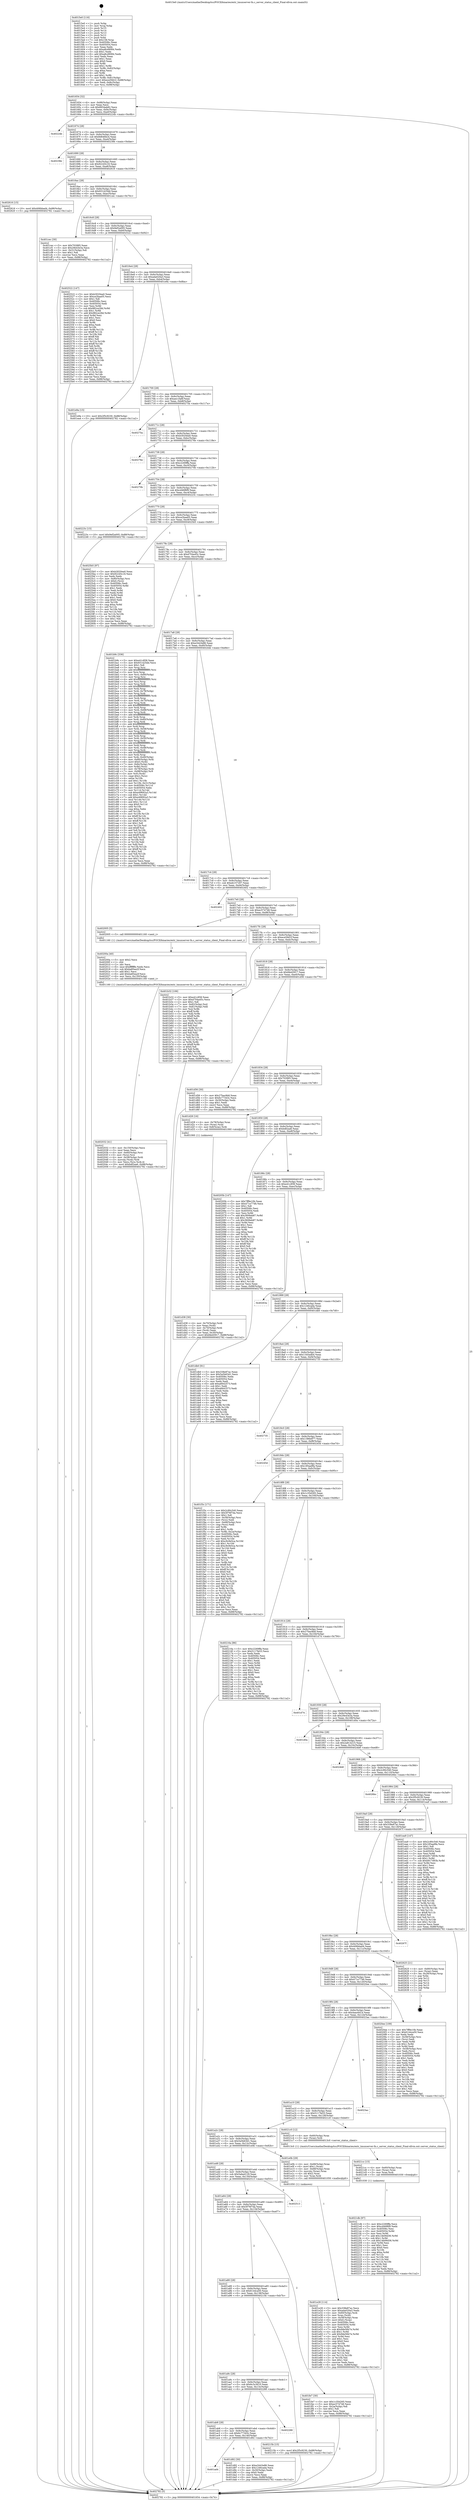 digraph "0x4015e0" {
  label = "0x4015e0 (/mnt/c/Users/mathe/Desktop/tcc/POCII/binaries/extr_tmuxserver-fn.c_server_status_client_Final-ollvm.out::main(0))"
  labelloc = "t"
  node[shape=record]

  Entry [label="",width=0.3,height=0.3,shape=circle,fillcolor=black,style=filled]
  "0x401654" [label="{
     0x401654 [32]\l
     | [instrs]\l
     &nbsp;&nbsp;0x401654 \<+6\>: mov -0x88(%rbp),%eax\l
     &nbsp;&nbsp;0x40165a \<+2\>: mov %eax,%ecx\l
     &nbsp;&nbsp;0x40165c \<+6\>: sub $0x8934ab82,%ecx\l
     &nbsp;&nbsp;0x401662 \<+6\>: mov %eax,-0x9c(%rbp)\l
     &nbsp;&nbsp;0x401668 \<+6\>: mov %ecx,-0xa0(%rbp)\l
     &nbsp;&nbsp;0x40166e \<+6\>: je 000000000040224b \<main+0xc6b\>\l
  }"]
  "0x40224b" [label="{
     0x40224b\l
  }", style=dashed]
  "0x401674" [label="{
     0x401674 [28]\l
     | [instrs]\l
     &nbsp;&nbsp;0x401674 \<+5\>: jmp 0000000000401679 \<main+0x99\>\l
     &nbsp;&nbsp;0x401679 \<+6\>: mov -0x9c(%rbp),%eax\l
     &nbsp;&nbsp;0x40167f \<+5\>: sub $0x8d646bc4,%eax\l
     &nbsp;&nbsp;0x401684 \<+6\>: mov %eax,-0xa4(%rbp)\l
     &nbsp;&nbsp;0x40168a \<+6\>: je 000000000040238e \<main+0xdae\>\l
  }"]
  Exit [label="",width=0.3,height=0.3,shape=circle,fillcolor=black,style=filled,peripheries=2]
  "0x40238e" [label="{
     0x40238e\l
  }", style=dashed]
  "0x401690" [label="{
     0x401690 [28]\l
     | [instrs]\l
     &nbsp;&nbsp;0x401690 \<+5\>: jmp 0000000000401695 \<main+0xb5\>\l
     &nbsp;&nbsp;0x401695 \<+6\>: mov -0x9c(%rbp),%eax\l
     &nbsp;&nbsp;0x40169b \<+5\>: sub $0x92245c16,%eax\l
     &nbsp;&nbsp;0x4016a0 \<+6\>: mov %eax,-0xa8(%rbp)\l
     &nbsp;&nbsp;0x4016a6 \<+6\>: je 0000000000402616 \<main+0x1036\>\l
  }"]
  "0x4021db" [label="{
     0x4021db [97]\l
     | [instrs]\l
     &nbsp;&nbsp;0x4021db \<+5\>: mov $0xc2269ffa,%ecx\l
     &nbsp;&nbsp;0x4021e0 \<+5\>: mov $0xcd46f6f9,%edx\l
     &nbsp;&nbsp;0x4021e5 \<+7\>: mov 0x40506c,%esi\l
     &nbsp;&nbsp;0x4021ec \<+8\>: mov 0x405054,%r8d\l
     &nbsp;&nbsp;0x4021f4 \<+3\>: mov %esi,%r9d\l
     &nbsp;&nbsp;0x4021f7 \<+7\>: add $0x14b06d36,%r9d\l
     &nbsp;&nbsp;0x4021fe \<+4\>: sub $0x1,%r9d\l
     &nbsp;&nbsp;0x402202 \<+7\>: sub $0x14b06d36,%r9d\l
     &nbsp;&nbsp;0x402209 \<+4\>: imul %r9d,%esi\l
     &nbsp;&nbsp;0x40220d \<+3\>: and $0x1,%esi\l
     &nbsp;&nbsp;0x402210 \<+3\>: cmp $0x0,%esi\l
     &nbsp;&nbsp;0x402213 \<+4\>: sete %r10b\l
     &nbsp;&nbsp;0x402217 \<+4\>: cmp $0xa,%r8d\l
     &nbsp;&nbsp;0x40221b \<+4\>: setl %r11b\l
     &nbsp;&nbsp;0x40221f \<+3\>: mov %r10b,%bl\l
     &nbsp;&nbsp;0x402222 \<+3\>: and %r11b,%bl\l
     &nbsp;&nbsp;0x402225 \<+3\>: xor %r11b,%r10b\l
     &nbsp;&nbsp;0x402228 \<+3\>: or %r10b,%bl\l
     &nbsp;&nbsp;0x40222b \<+3\>: test $0x1,%bl\l
     &nbsp;&nbsp;0x40222e \<+3\>: cmovne %edx,%ecx\l
     &nbsp;&nbsp;0x402231 \<+6\>: mov %ecx,-0x88(%rbp)\l
     &nbsp;&nbsp;0x402237 \<+5\>: jmp 0000000000402782 \<main+0x11a2\>\l
  }"]
  "0x402616" [label="{
     0x402616 [15]\l
     | [instrs]\l
     &nbsp;&nbsp;0x402616 \<+10\>: movl $0x406bbad4,-0x88(%rbp)\l
     &nbsp;&nbsp;0x402620 \<+5\>: jmp 0000000000402782 \<main+0x11a2\>\l
  }"]
  "0x4016ac" [label="{
     0x4016ac [28]\l
     | [instrs]\l
     &nbsp;&nbsp;0x4016ac \<+5\>: jmp 00000000004016b1 \<main+0xd1\>\l
     &nbsp;&nbsp;0x4016b1 \<+6\>: mov -0x9c(%rbp),%eax\l
     &nbsp;&nbsp;0x4016b7 \<+5\>: sub $0x931425dd,%eax\l
     &nbsp;&nbsp;0x4016bc \<+6\>: mov %eax,-0xac(%rbp)\l
     &nbsp;&nbsp;0x4016c2 \<+6\>: je 0000000000401cec \<main+0x70c\>\l
  }"]
  "0x4021cc" [label="{
     0x4021cc [15]\l
     | [instrs]\l
     &nbsp;&nbsp;0x4021cc \<+4\>: mov -0x60(%rbp),%rax\l
     &nbsp;&nbsp;0x4021d0 \<+3\>: mov (%rax),%rax\l
     &nbsp;&nbsp;0x4021d3 \<+3\>: mov %rax,%rdi\l
     &nbsp;&nbsp;0x4021d6 \<+5\>: call 0000000000401030 \<free@plt\>\l
     | [calls]\l
     &nbsp;&nbsp;0x401030 \{1\} (unknown)\l
  }"]
  "0x401cec" [label="{
     0x401cec [30]\l
     | [instrs]\l
     &nbsp;&nbsp;0x401cec \<+5\>: mov $0x702885,%eax\l
     &nbsp;&nbsp;0x401cf1 \<+5\>: mov $0x29e43e3a,%ecx\l
     &nbsp;&nbsp;0x401cf6 \<+3\>: mov -0x31(%rbp),%dl\l
     &nbsp;&nbsp;0x401cf9 \<+3\>: test $0x1,%dl\l
     &nbsp;&nbsp;0x401cfc \<+3\>: cmovne %ecx,%eax\l
     &nbsp;&nbsp;0x401cff \<+6\>: mov %eax,-0x88(%rbp)\l
     &nbsp;&nbsp;0x401d05 \<+5\>: jmp 0000000000402782 \<main+0x11a2\>\l
  }"]
  "0x4016c8" [label="{
     0x4016c8 [28]\l
     | [instrs]\l
     &nbsp;&nbsp;0x4016c8 \<+5\>: jmp 00000000004016cd \<main+0xed\>\l
     &nbsp;&nbsp;0x4016cd \<+6\>: mov -0x9c(%rbp),%eax\l
     &nbsp;&nbsp;0x4016d3 \<+5\>: sub $0x9ef2a005,%eax\l
     &nbsp;&nbsp;0x4016d8 \<+6\>: mov %eax,-0xb0(%rbp)\l
     &nbsp;&nbsp;0x4016de \<+6\>: je 0000000000402522 \<main+0xf42\>\l
  }"]
  "0x402032" [label="{
     0x402032 [41]\l
     | [instrs]\l
     &nbsp;&nbsp;0x402032 \<+6\>: mov -0x150(%rbp),%ecx\l
     &nbsp;&nbsp;0x402038 \<+3\>: imul %eax,%ecx\l
     &nbsp;&nbsp;0x40203b \<+4\>: mov -0x60(%rbp),%rsi\l
     &nbsp;&nbsp;0x40203f \<+3\>: mov (%rsi),%rsi\l
     &nbsp;&nbsp;0x402042 \<+4\>: mov -0x58(%rbp),%rdi\l
     &nbsp;&nbsp;0x402046 \<+3\>: movslq (%rdi),%rdi\l
     &nbsp;&nbsp;0x402049 \<+3\>: mov %ecx,(%rsi,%rdi,4)\l
     &nbsp;&nbsp;0x40204c \<+10\>: movl $0xbdf2aa6,-0x88(%rbp)\l
     &nbsp;&nbsp;0x402056 \<+5\>: jmp 0000000000402782 \<main+0x11a2\>\l
  }"]
  "0x402522" [label="{
     0x402522 [147]\l
     | [instrs]\l
     &nbsp;&nbsp;0x402522 \<+5\>: mov $0xb3020ea0,%eax\l
     &nbsp;&nbsp;0x402527 \<+5\>: mov $0xce2baa05,%ecx\l
     &nbsp;&nbsp;0x40252c \<+2\>: mov $0x1,%dl\l
     &nbsp;&nbsp;0x40252e \<+7\>: mov 0x40506c,%esi\l
     &nbsp;&nbsp;0x402535 \<+7\>: mov 0x405054,%edi\l
     &nbsp;&nbsp;0x40253c \<+3\>: mov %esi,%r8d\l
     &nbsp;&nbsp;0x40253f \<+7\>: sub $0x982ce28d,%r8d\l
     &nbsp;&nbsp;0x402546 \<+4\>: sub $0x1,%r8d\l
     &nbsp;&nbsp;0x40254a \<+7\>: add $0x982ce28d,%r8d\l
     &nbsp;&nbsp;0x402551 \<+4\>: imul %r8d,%esi\l
     &nbsp;&nbsp;0x402555 \<+3\>: and $0x1,%esi\l
     &nbsp;&nbsp;0x402558 \<+3\>: cmp $0x0,%esi\l
     &nbsp;&nbsp;0x40255b \<+4\>: sete %r9b\l
     &nbsp;&nbsp;0x40255f \<+3\>: cmp $0xa,%edi\l
     &nbsp;&nbsp;0x402562 \<+4\>: setl %r10b\l
     &nbsp;&nbsp;0x402566 \<+3\>: mov %r9b,%r11b\l
     &nbsp;&nbsp;0x402569 \<+4\>: xor $0xff,%r11b\l
     &nbsp;&nbsp;0x40256d \<+3\>: mov %r10b,%bl\l
     &nbsp;&nbsp;0x402570 \<+3\>: xor $0xff,%bl\l
     &nbsp;&nbsp;0x402573 \<+3\>: xor $0x1,%dl\l
     &nbsp;&nbsp;0x402576 \<+3\>: mov %r11b,%r14b\l
     &nbsp;&nbsp;0x402579 \<+4\>: and $0xff,%r14b\l
     &nbsp;&nbsp;0x40257d \<+3\>: and %dl,%r9b\l
     &nbsp;&nbsp;0x402580 \<+3\>: mov %bl,%r15b\l
     &nbsp;&nbsp;0x402583 \<+4\>: and $0xff,%r15b\l
     &nbsp;&nbsp;0x402587 \<+3\>: and %dl,%r10b\l
     &nbsp;&nbsp;0x40258a \<+3\>: or %r9b,%r14b\l
     &nbsp;&nbsp;0x40258d \<+3\>: or %r10b,%r15b\l
     &nbsp;&nbsp;0x402590 \<+3\>: xor %r15b,%r14b\l
     &nbsp;&nbsp;0x402593 \<+3\>: or %bl,%r11b\l
     &nbsp;&nbsp;0x402596 \<+4\>: xor $0xff,%r11b\l
     &nbsp;&nbsp;0x40259a \<+3\>: or $0x1,%dl\l
     &nbsp;&nbsp;0x40259d \<+3\>: and %dl,%r11b\l
     &nbsp;&nbsp;0x4025a0 \<+3\>: or %r11b,%r14b\l
     &nbsp;&nbsp;0x4025a3 \<+4\>: test $0x1,%r14b\l
     &nbsp;&nbsp;0x4025a7 \<+3\>: cmovne %ecx,%eax\l
     &nbsp;&nbsp;0x4025aa \<+6\>: mov %eax,-0x88(%rbp)\l
     &nbsp;&nbsp;0x4025b0 \<+5\>: jmp 0000000000402782 \<main+0x11a2\>\l
  }"]
  "0x4016e4" [label="{
     0x4016e4 [28]\l
     | [instrs]\l
     &nbsp;&nbsp;0x4016e4 \<+5\>: jmp 00000000004016e9 \<main+0x109\>\l
     &nbsp;&nbsp;0x4016e9 \<+6\>: mov -0x9c(%rbp),%eax\l
     &nbsp;&nbsp;0x4016ef \<+5\>: sub $0xada020a3,%eax\l
     &nbsp;&nbsp;0x4016f4 \<+6\>: mov %eax,-0xb4(%rbp)\l
     &nbsp;&nbsp;0x4016fa \<+6\>: je 0000000000401e9a \<main+0x8ba\>\l
  }"]
  "0x40200a" [label="{
     0x40200a [40]\l
     | [instrs]\l
     &nbsp;&nbsp;0x40200a \<+5\>: mov $0x2,%ecx\l
     &nbsp;&nbsp;0x40200f \<+1\>: cltd\l
     &nbsp;&nbsp;0x402010 \<+2\>: idiv %ecx\l
     &nbsp;&nbsp;0x402012 \<+6\>: imul $0xfffffffe,%edx,%ecx\l
     &nbsp;&nbsp;0x402018 \<+6\>: sub $0xba85ea2f,%ecx\l
     &nbsp;&nbsp;0x40201e \<+3\>: add $0x1,%ecx\l
     &nbsp;&nbsp;0x402021 \<+6\>: add $0xba85ea2f,%ecx\l
     &nbsp;&nbsp;0x402027 \<+6\>: mov %ecx,-0x150(%rbp)\l
     &nbsp;&nbsp;0x40202d \<+5\>: call 0000000000401160 \<next_i\>\l
     | [calls]\l
     &nbsp;&nbsp;0x401160 \{1\} (/mnt/c/Users/mathe/Desktop/tcc/POCII/binaries/extr_tmuxserver-fn.c_server_status_client_Final-ollvm.out::next_i)\l
  }"]
  "0x401e9a" [label="{
     0x401e9a [15]\l
     | [instrs]\l
     &nbsp;&nbsp;0x401e9a \<+10\>: movl $0x2f5c9230,-0x88(%rbp)\l
     &nbsp;&nbsp;0x401ea4 \<+5\>: jmp 0000000000402782 \<main+0x11a2\>\l
  }"]
  "0x401700" [label="{
     0x401700 [28]\l
     | [instrs]\l
     &nbsp;&nbsp;0x401700 \<+5\>: jmp 0000000000401705 \<main+0x125\>\l
     &nbsp;&nbsp;0x401705 \<+6\>: mov -0x9c(%rbp),%eax\l
     &nbsp;&nbsp;0x40170b \<+5\>: sub $0xaec1fa6f,%eax\l
     &nbsp;&nbsp;0x401710 \<+6\>: mov %eax,-0xb8(%rbp)\l
     &nbsp;&nbsp;0x401716 \<+6\>: je 000000000040275a \<main+0x117a\>\l
  }"]
  "0x401e28" [label="{
     0x401e28 [114]\l
     | [instrs]\l
     &nbsp;&nbsp;0x401e28 \<+5\>: mov $0x338e87ac,%ecx\l
     &nbsp;&nbsp;0x401e2d \<+5\>: mov $0xada020a3,%edx\l
     &nbsp;&nbsp;0x401e32 \<+4\>: mov -0x60(%rbp),%rdi\l
     &nbsp;&nbsp;0x401e36 \<+3\>: mov %rax,(%rdi)\l
     &nbsp;&nbsp;0x401e39 \<+4\>: mov -0x58(%rbp),%rax\l
     &nbsp;&nbsp;0x401e3d \<+6\>: movl $0x0,(%rax)\l
     &nbsp;&nbsp;0x401e43 \<+7\>: mov 0x40506c,%esi\l
     &nbsp;&nbsp;0x401e4a \<+8\>: mov 0x405054,%r8d\l
     &nbsp;&nbsp;0x401e52 \<+3\>: mov %esi,%r9d\l
     &nbsp;&nbsp;0x401e55 \<+7\>: sub $0x9de56b7e,%r9d\l
     &nbsp;&nbsp;0x401e5c \<+4\>: sub $0x1,%r9d\l
     &nbsp;&nbsp;0x401e60 \<+7\>: add $0x9de56b7e,%r9d\l
     &nbsp;&nbsp;0x401e67 \<+4\>: imul %r9d,%esi\l
     &nbsp;&nbsp;0x401e6b \<+3\>: and $0x1,%esi\l
     &nbsp;&nbsp;0x401e6e \<+3\>: cmp $0x0,%esi\l
     &nbsp;&nbsp;0x401e71 \<+4\>: sete %r10b\l
     &nbsp;&nbsp;0x401e75 \<+4\>: cmp $0xa,%r8d\l
     &nbsp;&nbsp;0x401e79 \<+4\>: setl %r11b\l
     &nbsp;&nbsp;0x401e7d \<+3\>: mov %r10b,%bl\l
     &nbsp;&nbsp;0x401e80 \<+3\>: and %r11b,%bl\l
     &nbsp;&nbsp;0x401e83 \<+3\>: xor %r11b,%r10b\l
     &nbsp;&nbsp;0x401e86 \<+3\>: or %r10b,%bl\l
     &nbsp;&nbsp;0x401e89 \<+3\>: test $0x1,%bl\l
     &nbsp;&nbsp;0x401e8c \<+3\>: cmovne %edx,%ecx\l
     &nbsp;&nbsp;0x401e8f \<+6\>: mov %ecx,-0x88(%rbp)\l
     &nbsp;&nbsp;0x401e95 \<+5\>: jmp 0000000000402782 \<main+0x11a2\>\l
  }"]
  "0x40275a" [label="{
     0x40275a\l
  }", style=dashed]
  "0x40171c" [label="{
     0x40171c [28]\l
     | [instrs]\l
     &nbsp;&nbsp;0x40171c \<+5\>: jmp 0000000000401721 \<main+0x141\>\l
     &nbsp;&nbsp;0x401721 \<+6\>: mov -0x9c(%rbp),%eax\l
     &nbsp;&nbsp;0x401727 \<+5\>: sub $0xb3020ea0,%eax\l
     &nbsp;&nbsp;0x40172c \<+6\>: mov %eax,-0xbc(%rbp)\l
     &nbsp;&nbsp;0x401732 \<+6\>: je 000000000040276e \<main+0x118e\>\l
  }"]
  "0x401ad4" [label="{
     0x401ad4\l
  }", style=dashed]
  "0x40276e" [label="{
     0x40276e\l
  }", style=dashed]
  "0x401738" [label="{
     0x401738 [28]\l
     | [instrs]\l
     &nbsp;&nbsp;0x401738 \<+5\>: jmp 000000000040173d \<main+0x15d\>\l
     &nbsp;&nbsp;0x40173d \<+6\>: mov -0x9c(%rbp),%eax\l
     &nbsp;&nbsp;0x401743 \<+5\>: sub $0xc2269ffa,%eax\l
     &nbsp;&nbsp;0x401748 \<+6\>: mov %eax,-0xc0(%rbp)\l
     &nbsp;&nbsp;0x40174e \<+6\>: je 000000000040270b \<main+0x112b\>\l
  }"]
  "0x401d92" [label="{
     0x401d92 [30]\l
     | [instrs]\l
     &nbsp;&nbsp;0x401d92 \<+5\>: mov $0xe3443e86,%eax\l
     &nbsp;&nbsp;0x401d97 \<+5\>: mov $0x1246cada,%ecx\l
     &nbsp;&nbsp;0x401d9c \<+3\>: mov -0x30(%rbp),%edx\l
     &nbsp;&nbsp;0x401d9f \<+3\>: cmp $0x0,%edx\l
     &nbsp;&nbsp;0x401da2 \<+3\>: cmove %ecx,%eax\l
     &nbsp;&nbsp;0x401da5 \<+6\>: mov %eax,-0x88(%rbp)\l
     &nbsp;&nbsp;0x401dab \<+5\>: jmp 0000000000402782 \<main+0x11a2\>\l
  }"]
  "0x40270b" [label="{
     0x40270b\l
  }", style=dashed]
  "0x401754" [label="{
     0x401754 [28]\l
     | [instrs]\l
     &nbsp;&nbsp;0x401754 \<+5\>: jmp 0000000000401759 \<main+0x179\>\l
     &nbsp;&nbsp;0x401759 \<+6\>: mov -0x9c(%rbp),%eax\l
     &nbsp;&nbsp;0x40175f \<+5\>: sub $0xcd46f6f9,%eax\l
     &nbsp;&nbsp;0x401764 \<+6\>: mov %eax,-0xc4(%rbp)\l
     &nbsp;&nbsp;0x40176a \<+6\>: je 000000000040223c \<main+0xc5c\>\l
  }"]
  "0x401ab8" [label="{
     0x401ab8 [28]\l
     | [instrs]\l
     &nbsp;&nbsp;0x401ab8 \<+5\>: jmp 0000000000401abd \<main+0x4dd\>\l
     &nbsp;&nbsp;0x401abd \<+6\>: mov -0x9c(%rbp),%eax\l
     &nbsp;&nbsp;0x401ac3 \<+5\>: sub $0x6c77343c,%eax\l
     &nbsp;&nbsp;0x401ac8 \<+6\>: mov %eax,-0x140(%rbp)\l
     &nbsp;&nbsp;0x401ace \<+6\>: je 0000000000401d92 \<main+0x7b2\>\l
  }"]
  "0x40223c" [label="{
     0x40223c [15]\l
     | [instrs]\l
     &nbsp;&nbsp;0x40223c \<+10\>: movl $0x9ef2a005,-0x88(%rbp)\l
     &nbsp;&nbsp;0x402246 \<+5\>: jmp 0000000000402782 \<main+0x11a2\>\l
  }"]
  "0x401770" [label="{
     0x401770 [28]\l
     | [instrs]\l
     &nbsp;&nbsp;0x401770 \<+5\>: jmp 0000000000401775 \<main+0x195\>\l
     &nbsp;&nbsp;0x401775 \<+6\>: mov -0x9c(%rbp),%eax\l
     &nbsp;&nbsp;0x40177b \<+5\>: sub $0xce2baa05,%eax\l
     &nbsp;&nbsp;0x401780 \<+6\>: mov %eax,-0xc8(%rbp)\l
     &nbsp;&nbsp;0x401786 \<+6\>: je 00000000004025b5 \<main+0xfd5\>\l
  }"]
  "0x402288" [label="{
     0x402288\l
  }", style=dashed]
  "0x4025b5" [label="{
     0x4025b5 [97]\l
     | [instrs]\l
     &nbsp;&nbsp;0x4025b5 \<+5\>: mov $0xb3020ea0,%eax\l
     &nbsp;&nbsp;0x4025ba \<+5\>: mov $0x92245c16,%ecx\l
     &nbsp;&nbsp;0x4025bf \<+2\>: xor %edx,%edx\l
     &nbsp;&nbsp;0x4025c1 \<+4\>: mov -0x80(%rbp),%rsi\l
     &nbsp;&nbsp;0x4025c5 \<+6\>: movl $0x0,(%rsi)\l
     &nbsp;&nbsp;0x4025cb \<+7\>: mov 0x40506c,%edi\l
     &nbsp;&nbsp;0x4025d2 \<+8\>: mov 0x405054,%r8d\l
     &nbsp;&nbsp;0x4025da \<+3\>: sub $0x1,%edx\l
     &nbsp;&nbsp;0x4025dd \<+3\>: mov %edi,%r9d\l
     &nbsp;&nbsp;0x4025e0 \<+3\>: add %edx,%r9d\l
     &nbsp;&nbsp;0x4025e3 \<+4\>: imul %r9d,%edi\l
     &nbsp;&nbsp;0x4025e7 \<+3\>: and $0x1,%edi\l
     &nbsp;&nbsp;0x4025ea \<+3\>: cmp $0x0,%edi\l
     &nbsp;&nbsp;0x4025ed \<+4\>: sete %r10b\l
     &nbsp;&nbsp;0x4025f1 \<+4\>: cmp $0xa,%r8d\l
     &nbsp;&nbsp;0x4025f5 \<+4\>: setl %r11b\l
     &nbsp;&nbsp;0x4025f9 \<+3\>: mov %r10b,%bl\l
     &nbsp;&nbsp;0x4025fc \<+3\>: and %r11b,%bl\l
     &nbsp;&nbsp;0x4025ff \<+3\>: xor %r11b,%r10b\l
     &nbsp;&nbsp;0x402602 \<+3\>: or %r10b,%bl\l
     &nbsp;&nbsp;0x402605 \<+3\>: test $0x1,%bl\l
     &nbsp;&nbsp;0x402608 \<+3\>: cmovne %ecx,%eax\l
     &nbsp;&nbsp;0x40260b \<+6\>: mov %eax,-0x88(%rbp)\l
     &nbsp;&nbsp;0x402611 \<+5\>: jmp 0000000000402782 \<main+0x11a2\>\l
  }"]
  "0x40178c" [label="{
     0x40178c [28]\l
     | [instrs]\l
     &nbsp;&nbsp;0x40178c \<+5\>: jmp 0000000000401791 \<main+0x1b1\>\l
     &nbsp;&nbsp;0x401791 \<+6\>: mov -0x9c(%rbp),%eax\l
     &nbsp;&nbsp;0x401797 \<+5\>: sub $0xd704a45c,%eax\l
     &nbsp;&nbsp;0x40179c \<+6\>: mov %eax,-0xcc(%rbp)\l
     &nbsp;&nbsp;0x4017a2 \<+6\>: je 0000000000401b9c \<main+0x5bc\>\l
  }"]
  "0x401a9c" [label="{
     0x401a9c [28]\l
     | [instrs]\l
     &nbsp;&nbsp;0x401a9c \<+5\>: jmp 0000000000401aa1 \<main+0x4c1\>\l
     &nbsp;&nbsp;0x401aa1 \<+6\>: mov -0x9c(%rbp),%eax\l
     &nbsp;&nbsp;0x401aa7 \<+5\>: sub $0x6c3c3610,%eax\l
     &nbsp;&nbsp;0x401aac \<+6\>: mov %eax,-0x13c(%rbp)\l
     &nbsp;&nbsp;0x401ab2 \<+6\>: je 0000000000402288 \<main+0xca8\>\l
  }"]
  "0x401b9c" [label="{
     0x401b9c [336]\l
     | [instrs]\l
     &nbsp;&nbsp;0x401b9c \<+5\>: mov $0xe41c858,%eax\l
     &nbsp;&nbsp;0x401ba1 \<+5\>: mov $0x931425dd,%ecx\l
     &nbsp;&nbsp;0x401ba6 \<+2\>: mov $0x1,%dl\l
     &nbsp;&nbsp;0x401ba8 \<+3\>: mov %rsp,%rsi\l
     &nbsp;&nbsp;0x401bab \<+4\>: add $0xfffffffffffffff0,%rsi\l
     &nbsp;&nbsp;0x401baf \<+3\>: mov %rsi,%rsp\l
     &nbsp;&nbsp;0x401bb2 \<+4\>: mov %rsi,-0x80(%rbp)\l
     &nbsp;&nbsp;0x401bb6 \<+3\>: mov %rsp,%rsi\l
     &nbsp;&nbsp;0x401bb9 \<+4\>: add $0xfffffffffffffff0,%rsi\l
     &nbsp;&nbsp;0x401bbd \<+3\>: mov %rsi,%rsp\l
     &nbsp;&nbsp;0x401bc0 \<+3\>: mov %rsp,%rdi\l
     &nbsp;&nbsp;0x401bc3 \<+4\>: add $0xfffffffffffffff0,%rdi\l
     &nbsp;&nbsp;0x401bc7 \<+3\>: mov %rdi,%rsp\l
     &nbsp;&nbsp;0x401bca \<+4\>: mov %rdi,-0x78(%rbp)\l
     &nbsp;&nbsp;0x401bce \<+3\>: mov %rsp,%rdi\l
     &nbsp;&nbsp;0x401bd1 \<+4\>: add $0xfffffffffffffff0,%rdi\l
     &nbsp;&nbsp;0x401bd5 \<+3\>: mov %rdi,%rsp\l
     &nbsp;&nbsp;0x401bd8 \<+4\>: mov %rdi,-0x70(%rbp)\l
     &nbsp;&nbsp;0x401bdc \<+3\>: mov %rsp,%rdi\l
     &nbsp;&nbsp;0x401bdf \<+4\>: add $0xfffffffffffffff0,%rdi\l
     &nbsp;&nbsp;0x401be3 \<+3\>: mov %rdi,%rsp\l
     &nbsp;&nbsp;0x401be6 \<+4\>: mov %rdi,-0x68(%rbp)\l
     &nbsp;&nbsp;0x401bea \<+3\>: mov %rsp,%rdi\l
     &nbsp;&nbsp;0x401bed \<+4\>: add $0xfffffffffffffff0,%rdi\l
     &nbsp;&nbsp;0x401bf1 \<+3\>: mov %rdi,%rsp\l
     &nbsp;&nbsp;0x401bf4 \<+4\>: mov %rdi,-0x60(%rbp)\l
     &nbsp;&nbsp;0x401bf8 \<+3\>: mov %rsp,%rdi\l
     &nbsp;&nbsp;0x401bfb \<+4\>: add $0xfffffffffffffff0,%rdi\l
     &nbsp;&nbsp;0x401bff \<+3\>: mov %rdi,%rsp\l
     &nbsp;&nbsp;0x401c02 \<+4\>: mov %rdi,-0x58(%rbp)\l
     &nbsp;&nbsp;0x401c06 \<+3\>: mov %rsp,%rdi\l
     &nbsp;&nbsp;0x401c09 \<+4\>: add $0xfffffffffffffff0,%rdi\l
     &nbsp;&nbsp;0x401c0d \<+3\>: mov %rdi,%rsp\l
     &nbsp;&nbsp;0x401c10 \<+4\>: mov %rdi,-0x50(%rbp)\l
     &nbsp;&nbsp;0x401c14 \<+3\>: mov %rsp,%rdi\l
     &nbsp;&nbsp;0x401c17 \<+4\>: add $0xfffffffffffffff0,%rdi\l
     &nbsp;&nbsp;0x401c1b \<+3\>: mov %rdi,%rsp\l
     &nbsp;&nbsp;0x401c1e \<+4\>: mov %rdi,-0x48(%rbp)\l
     &nbsp;&nbsp;0x401c22 \<+3\>: mov %rsp,%rdi\l
     &nbsp;&nbsp;0x401c25 \<+4\>: add $0xfffffffffffffff0,%rdi\l
     &nbsp;&nbsp;0x401c29 \<+3\>: mov %rdi,%rsp\l
     &nbsp;&nbsp;0x401c2c \<+4\>: mov %rdi,-0x40(%rbp)\l
     &nbsp;&nbsp;0x401c30 \<+4\>: mov -0x80(%rbp),%rdi\l
     &nbsp;&nbsp;0x401c34 \<+6\>: movl $0x0,(%rdi)\l
     &nbsp;&nbsp;0x401c3a \<+7\>: mov -0x8c(%rbp),%r8d\l
     &nbsp;&nbsp;0x401c41 \<+3\>: mov %r8d,(%rsi)\l
     &nbsp;&nbsp;0x401c44 \<+4\>: mov -0x78(%rbp),%rdi\l
     &nbsp;&nbsp;0x401c48 \<+7\>: mov -0x98(%rbp),%r9\l
     &nbsp;&nbsp;0x401c4f \<+3\>: mov %r9,(%rdi)\l
     &nbsp;&nbsp;0x401c52 \<+3\>: cmpl $0x2,(%rsi)\l
     &nbsp;&nbsp;0x401c55 \<+4\>: setne %r10b\l
     &nbsp;&nbsp;0x401c59 \<+4\>: and $0x1,%r10b\l
     &nbsp;&nbsp;0x401c5d \<+4\>: mov %r10b,-0x31(%rbp)\l
     &nbsp;&nbsp;0x401c61 \<+8\>: mov 0x40506c,%r11d\l
     &nbsp;&nbsp;0x401c69 \<+7\>: mov 0x405054,%ebx\l
     &nbsp;&nbsp;0x401c70 \<+3\>: mov %r11d,%r14d\l
     &nbsp;&nbsp;0x401c73 \<+7\>: sub $0xe49692a3,%r14d\l
     &nbsp;&nbsp;0x401c7a \<+4\>: sub $0x1,%r14d\l
     &nbsp;&nbsp;0x401c7e \<+7\>: add $0xe49692a3,%r14d\l
     &nbsp;&nbsp;0x401c85 \<+4\>: imul %r14d,%r11d\l
     &nbsp;&nbsp;0x401c89 \<+4\>: and $0x1,%r11d\l
     &nbsp;&nbsp;0x401c8d \<+4\>: cmp $0x0,%r11d\l
     &nbsp;&nbsp;0x401c91 \<+4\>: sete %r10b\l
     &nbsp;&nbsp;0x401c95 \<+3\>: cmp $0xa,%ebx\l
     &nbsp;&nbsp;0x401c98 \<+4\>: setl %r15b\l
     &nbsp;&nbsp;0x401c9c \<+3\>: mov %r10b,%r12b\l
     &nbsp;&nbsp;0x401c9f \<+4\>: xor $0xff,%r12b\l
     &nbsp;&nbsp;0x401ca3 \<+3\>: mov %r15b,%r13b\l
     &nbsp;&nbsp;0x401ca6 \<+4\>: xor $0xff,%r13b\l
     &nbsp;&nbsp;0x401caa \<+3\>: xor $0x1,%dl\l
     &nbsp;&nbsp;0x401cad \<+3\>: mov %r12b,%sil\l
     &nbsp;&nbsp;0x401cb0 \<+4\>: and $0xff,%sil\l
     &nbsp;&nbsp;0x401cb4 \<+3\>: and %dl,%r10b\l
     &nbsp;&nbsp;0x401cb7 \<+3\>: mov %r13b,%dil\l
     &nbsp;&nbsp;0x401cba \<+4\>: and $0xff,%dil\l
     &nbsp;&nbsp;0x401cbe \<+3\>: and %dl,%r15b\l
     &nbsp;&nbsp;0x401cc1 \<+3\>: or %r10b,%sil\l
     &nbsp;&nbsp;0x401cc4 \<+3\>: or %r15b,%dil\l
     &nbsp;&nbsp;0x401cc7 \<+3\>: xor %dil,%sil\l
     &nbsp;&nbsp;0x401cca \<+3\>: or %r13b,%r12b\l
     &nbsp;&nbsp;0x401ccd \<+4\>: xor $0xff,%r12b\l
     &nbsp;&nbsp;0x401cd1 \<+3\>: or $0x1,%dl\l
     &nbsp;&nbsp;0x401cd4 \<+3\>: and %dl,%r12b\l
     &nbsp;&nbsp;0x401cd7 \<+3\>: or %r12b,%sil\l
     &nbsp;&nbsp;0x401cda \<+4\>: test $0x1,%sil\l
     &nbsp;&nbsp;0x401cde \<+3\>: cmovne %ecx,%eax\l
     &nbsp;&nbsp;0x401ce1 \<+6\>: mov %eax,-0x88(%rbp)\l
     &nbsp;&nbsp;0x401ce7 \<+5\>: jmp 0000000000402782 \<main+0x11a2\>\l
  }"]
  "0x4017a8" [label="{
     0x4017a8 [28]\l
     | [instrs]\l
     &nbsp;&nbsp;0x4017a8 \<+5\>: jmp 00000000004017ad \<main+0x1cd\>\l
     &nbsp;&nbsp;0x4017ad \<+6\>: mov -0x9c(%rbp),%eax\l
     &nbsp;&nbsp;0x4017b3 \<+5\>: sub $0xe3443e86,%eax\l
     &nbsp;&nbsp;0x4017b8 \<+6\>: mov %eax,-0xd0(%rbp)\l
     &nbsp;&nbsp;0x4017be \<+6\>: je 000000000040244e \<main+0xe6e\>\l
  }"]
  "0x40215b" [label="{
     0x40215b [15]\l
     | [instrs]\l
     &nbsp;&nbsp;0x40215b \<+10\>: movl $0x2f5c9230,-0x88(%rbp)\l
     &nbsp;&nbsp;0x402165 \<+5\>: jmp 0000000000402782 \<main+0x11a2\>\l
  }"]
  "0x40244e" [label="{
     0x40244e\l
  }", style=dashed]
  "0x4017c4" [label="{
     0x4017c4 [28]\l
     | [instrs]\l
     &nbsp;&nbsp;0x4017c4 \<+5\>: jmp 00000000004017c9 \<main+0x1e9\>\l
     &nbsp;&nbsp;0x4017c9 \<+6\>: mov -0x9c(%rbp),%eax\l
     &nbsp;&nbsp;0x4017cf \<+5\>: sub $0xeb157207,%eax\l
     &nbsp;&nbsp;0x4017d4 \<+6\>: mov %eax,-0xd4(%rbp)\l
     &nbsp;&nbsp;0x4017da \<+6\>: je 0000000000402402 \<main+0xe22\>\l
  }"]
  "0x401a80" [label="{
     0x401a80 [28]\l
     | [instrs]\l
     &nbsp;&nbsp;0x401a80 \<+5\>: jmp 0000000000401a85 \<main+0x4a5\>\l
     &nbsp;&nbsp;0x401a85 \<+6\>: mov -0x9c(%rbp),%eax\l
     &nbsp;&nbsp;0x401a8b \<+5\>: sub $0x6144ca50,%eax\l
     &nbsp;&nbsp;0x401a90 \<+6\>: mov %eax,-0x138(%rbp)\l
     &nbsp;&nbsp;0x401a96 \<+6\>: je 000000000040215b \<main+0xb7b\>\l
  }"]
  "0x402402" [label="{
     0x402402\l
  }", style=dashed]
  "0x4017e0" [label="{
     0x4017e0 [28]\l
     | [instrs]\l
     &nbsp;&nbsp;0x4017e0 \<+5\>: jmp 00000000004017e5 \<main+0x205\>\l
     &nbsp;&nbsp;0x4017e5 \<+6\>: mov -0x9c(%rbp),%eax\l
     &nbsp;&nbsp;0x4017eb \<+5\>: sub $0xec574748,%eax\l
     &nbsp;&nbsp;0x4017f0 \<+6\>: mov %eax,-0xd8(%rbp)\l
     &nbsp;&nbsp;0x4017f6 \<+6\>: je 0000000000402005 \<main+0xa25\>\l
  }"]
  "0x401fe7" [label="{
     0x401fe7 [30]\l
     | [instrs]\l
     &nbsp;&nbsp;0x401fe7 \<+5\>: mov $0x1c35d265,%eax\l
     &nbsp;&nbsp;0x401fec \<+5\>: mov $0xec574748,%ecx\l
     &nbsp;&nbsp;0x401ff1 \<+3\>: mov -0x2a(%rbp),%dl\l
     &nbsp;&nbsp;0x401ff4 \<+3\>: test $0x1,%dl\l
     &nbsp;&nbsp;0x401ff7 \<+3\>: cmovne %ecx,%eax\l
     &nbsp;&nbsp;0x401ffa \<+6\>: mov %eax,-0x88(%rbp)\l
     &nbsp;&nbsp;0x402000 \<+5\>: jmp 0000000000402782 \<main+0x11a2\>\l
  }"]
  "0x402005" [label="{
     0x402005 [5]\l
     | [instrs]\l
     &nbsp;&nbsp;0x402005 \<+5\>: call 0000000000401160 \<next_i\>\l
     | [calls]\l
     &nbsp;&nbsp;0x401160 \{1\} (/mnt/c/Users/mathe/Desktop/tcc/POCII/binaries/extr_tmuxserver-fn.c_server_status_client_Final-ollvm.out::next_i)\l
  }"]
  "0x4017fc" [label="{
     0x4017fc [28]\l
     | [instrs]\l
     &nbsp;&nbsp;0x4017fc \<+5\>: jmp 0000000000401801 \<main+0x221\>\l
     &nbsp;&nbsp;0x401801 \<+6\>: mov -0x9c(%rbp),%eax\l
     &nbsp;&nbsp;0x401807 \<+5\>: sub $0xece59d1f,%eax\l
     &nbsp;&nbsp;0x40180c \<+6\>: mov %eax,-0xdc(%rbp)\l
     &nbsp;&nbsp;0x401812 \<+6\>: je 0000000000401b32 \<main+0x552\>\l
  }"]
  "0x401a64" [label="{
     0x401a64 [28]\l
     | [instrs]\l
     &nbsp;&nbsp;0x401a64 \<+5\>: jmp 0000000000401a69 \<main+0x489\>\l
     &nbsp;&nbsp;0x401a69 \<+6\>: mov -0x9c(%rbp),%eax\l
     &nbsp;&nbsp;0x401a6f \<+5\>: sub $0x5f76f7da,%eax\l
     &nbsp;&nbsp;0x401a74 \<+6\>: mov %eax,-0x134(%rbp)\l
     &nbsp;&nbsp;0x401a7a \<+6\>: je 0000000000401fe7 \<main+0xa07\>\l
  }"]
  "0x401b32" [label="{
     0x401b32 [106]\l
     | [instrs]\l
     &nbsp;&nbsp;0x401b32 \<+5\>: mov $0xe41c858,%eax\l
     &nbsp;&nbsp;0x401b37 \<+5\>: mov $0xd704a45c,%ecx\l
     &nbsp;&nbsp;0x401b3c \<+2\>: mov $0x1,%dl\l
     &nbsp;&nbsp;0x401b3e \<+7\>: mov -0x82(%rbp),%sil\l
     &nbsp;&nbsp;0x401b45 \<+7\>: mov -0x81(%rbp),%dil\l
     &nbsp;&nbsp;0x401b4c \<+3\>: mov %sil,%r8b\l
     &nbsp;&nbsp;0x401b4f \<+4\>: xor $0xff,%r8b\l
     &nbsp;&nbsp;0x401b53 \<+3\>: mov %dil,%r9b\l
     &nbsp;&nbsp;0x401b56 \<+4\>: xor $0xff,%r9b\l
     &nbsp;&nbsp;0x401b5a \<+3\>: xor $0x0,%dl\l
     &nbsp;&nbsp;0x401b5d \<+3\>: mov %r8b,%r10b\l
     &nbsp;&nbsp;0x401b60 \<+4\>: and $0x0,%r10b\l
     &nbsp;&nbsp;0x401b64 \<+3\>: and %dl,%sil\l
     &nbsp;&nbsp;0x401b67 \<+3\>: mov %r9b,%r11b\l
     &nbsp;&nbsp;0x401b6a \<+4\>: and $0x0,%r11b\l
     &nbsp;&nbsp;0x401b6e \<+3\>: and %dl,%dil\l
     &nbsp;&nbsp;0x401b71 \<+3\>: or %sil,%r10b\l
     &nbsp;&nbsp;0x401b74 \<+3\>: or %dil,%r11b\l
     &nbsp;&nbsp;0x401b77 \<+3\>: xor %r11b,%r10b\l
     &nbsp;&nbsp;0x401b7a \<+3\>: or %r9b,%r8b\l
     &nbsp;&nbsp;0x401b7d \<+4\>: xor $0xff,%r8b\l
     &nbsp;&nbsp;0x401b81 \<+3\>: or $0x0,%dl\l
     &nbsp;&nbsp;0x401b84 \<+3\>: and %dl,%r8b\l
     &nbsp;&nbsp;0x401b87 \<+3\>: or %r8b,%r10b\l
     &nbsp;&nbsp;0x401b8a \<+4\>: test $0x1,%r10b\l
     &nbsp;&nbsp;0x401b8e \<+3\>: cmovne %ecx,%eax\l
     &nbsp;&nbsp;0x401b91 \<+6\>: mov %eax,-0x88(%rbp)\l
     &nbsp;&nbsp;0x401b97 \<+5\>: jmp 0000000000402782 \<main+0x11a2\>\l
  }"]
  "0x401818" [label="{
     0x401818 [28]\l
     | [instrs]\l
     &nbsp;&nbsp;0x401818 \<+5\>: jmp 000000000040181d \<main+0x23d\>\l
     &nbsp;&nbsp;0x40181d \<+6\>: mov -0x9c(%rbp),%eax\l
     &nbsp;&nbsp;0x401823 \<+5\>: sub $0xfde45917,%eax\l
     &nbsp;&nbsp;0x401828 \<+6\>: mov %eax,-0xe0(%rbp)\l
     &nbsp;&nbsp;0x40182e \<+6\>: je 0000000000401d56 \<main+0x776\>\l
  }"]
  "0x402782" [label="{
     0x402782 [5]\l
     | [instrs]\l
     &nbsp;&nbsp;0x402782 \<+5\>: jmp 0000000000401654 \<main+0x74\>\l
  }"]
  "0x4015e0" [label="{
     0x4015e0 [116]\l
     | [instrs]\l
     &nbsp;&nbsp;0x4015e0 \<+1\>: push %rbp\l
     &nbsp;&nbsp;0x4015e1 \<+3\>: mov %rsp,%rbp\l
     &nbsp;&nbsp;0x4015e4 \<+2\>: push %r15\l
     &nbsp;&nbsp;0x4015e6 \<+2\>: push %r14\l
     &nbsp;&nbsp;0x4015e8 \<+2\>: push %r13\l
     &nbsp;&nbsp;0x4015ea \<+2\>: push %r12\l
     &nbsp;&nbsp;0x4015ec \<+1\>: push %rbx\l
     &nbsp;&nbsp;0x4015ed \<+7\>: sub $0x158,%rsp\l
     &nbsp;&nbsp;0x4015f4 \<+7\>: mov 0x40506c,%eax\l
     &nbsp;&nbsp;0x4015fb \<+7\>: mov 0x405054,%ecx\l
     &nbsp;&nbsp;0x401602 \<+2\>: mov %eax,%edx\l
     &nbsp;&nbsp;0x401604 \<+6\>: sub $0xa8cd9084,%edx\l
     &nbsp;&nbsp;0x40160a \<+3\>: sub $0x1,%edx\l
     &nbsp;&nbsp;0x40160d \<+6\>: add $0xa8cd9084,%edx\l
     &nbsp;&nbsp;0x401613 \<+3\>: imul %edx,%eax\l
     &nbsp;&nbsp;0x401616 \<+3\>: and $0x1,%eax\l
     &nbsp;&nbsp;0x401619 \<+3\>: cmp $0x0,%eax\l
     &nbsp;&nbsp;0x40161c \<+4\>: sete %r8b\l
     &nbsp;&nbsp;0x401620 \<+4\>: and $0x1,%r8b\l
     &nbsp;&nbsp;0x401624 \<+7\>: mov %r8b,-0x82(%rbp)\l
     &nbsp;&nbsp;0x40162b \<+3\>: cmp $0xa,%ecx\l
     &nbsp;&nbsp;0x40162e \<+4\>: setl %r8b\l
     &nbsp;&nbsp;0x401632 \<+4\>: and $0x1,%r8b\l
     &nbsp;&nbsp;0x401636 \<+7\>: mov %r8b,-0x81(%rbp)\l
     &nbsp;&nbsp;0x40163d \<+10\>: movl $0xece59d1f,-0x88(%rbp)\l
     &nbsp;&nbsp;0x401647 \<+6\>: mov %edi,-0x8c(%rbp)\l
     &nbsp;&nbsp;0x40164d \<+7\>: mov %rsi,-0x98(%rbp)\l
  }"]
  "0x402513" [label="{
     0x402513\l
  }", style=dashed]
  "0x401a48" [label="{
     0x401a48 [28]\l
     | [instrs]\l
     &nbsp;&nbsp;0x401a48 \<+5\>: jmp 0000000000401a4d \<main+0x46d\>\l
     &nbsp;&nbsp;0x401a4d \<+6\>: mov -0x9c(%rbp),%eax\l
     &nbsp;&nbsp;0x401a53 \<+5\>: sub $0x5abed129,%eax\l
     &nbsp;&nbsp;0x401a58 \<+6\>: mov %eax,-0x130(%rbp)\l
     &nbsp;&nbsp;0x401a5e \<+6\>: je 0000000000402513 \<main+0xf33\>\l
  }"]
  "0x401d56" [label="{
     0x401d56 [30]\l
     | [instrs]\l
     &nbsp;&nbsp;0x401d56 \<+5\>: mov $0x27bac8dd,%eax\l
     &nbsp;&nbsp;0x401d5b \<+5\>: mov $0x6c77343c,%ecx\l
     &nbsp;&nbsp;0x401d60 \<+3\>: mov -0x30(%rbp),%edx\l
     &nbsp;&nbsp;0x401d63 \<+3\>: cmp $0x1,%edx\l
     &nbsp;&nbsp;0x401d66 \<+3\>: cmovl %ecx,%eax\l
     &nbsp;&nbsp;0x401d69 \<+6\>: mov %eax,-0x88(%rbp)\l
     &nbsp;&nbsp;0x401d6f \<+5\>: jmp 0000000000402782 \<main+0x11a2\>\l
  }"]
  "0x401834" [label="{
     0x401834 [28]\l
     | [instrs]\l
     &nbsp;&nbsp;0x401834 \<+5\>: jmp 0000000000401839 \<main+0x259\>\l
     &nbsp;&nbsp;0x401839 \<+6\>: mov -0x9c(%rbp),%eax\l
     &nbsp;&nbsp;0x40183f \<+5\>: sub $0x702885,%eax\l
     &nbsp;&nbsp;0x401844 \<+6\>: mov %eax,-0xe4(%rbp)\l
     &nbsp;&nbsp;0x40184a \<+6\>: je 0000000000401d28 \<main+0x748\>\l
  }"]
  "0x401e0b" [label="{
     0x401e0b [29]\l
     | [instrs]\l
     &nbsp;&nbsp;0x401e0b \<+4\>: mov -0x68(%rbp),%rax\l
     &nbsp;&nbsp;0x401e0f \<+6\>: movl $0x1,(%rax)\l
     &nbsp;&nbsp;0x401e15 \<+4\>: mov -0x68(%rbp),%rax\l
     &nbsp;&nbsp;0x401e19 \<+3\>: movslq (%rax),%rax\l
     &nbsp;&nbsp;0x401e1c \<+4\>: shl $0x2,%rax\l
     &nbsp;&nbsp;0x401e20 \<+3\>: mov %rax,%rdi\l
     &nbsp;&nbsp;0x401e23 \<+5\>: call 0000000000401050 \<malloc@plt\>\l
     | [calls]\l
     &nbsp;&nbsp;0x401050 \{1\} (unknown)\l
  }"]
  "0x401d28" [label="{
     0x401d28 [16]\l
     | [instrs]\l
     &nbsp;&nbsp;0x401d28 \<+4\>: mov -0x78(%rbp),%rax\l
     &nbsp;&nbsp;0x401d2c \<+3\>: mov (%rax),%rax\l
     &nbsp;&nbsp;0x401d2f \<+4\>: mov 0x8(%rax),%rdi\l
     &nbsp;&nbsp;0x401d33 \<+5\>: call 0000000000401060 \<atoi@plt\>\l
     | [calls]\l
     &nbsp;&nbsp;0x401060 \{1\} (unknown)\l
  }"]
  "0x401850" [label="{
     0x401850 [28]\l
     | [instrs]\l
     &nbsp;&nbsp;0x401850 \<+5\>: jmp 0000000000401855 \<main+0x275\>\l
     &nbsp;&nbsp;0x401855 \<+6\>: mov -0x9c(%rbp),%eax\l
     &nbsp;&nbsp;0x40185b \<+5\>: sub $0xbdf2aa6,%eax\l
     &nbsp;&nbsp;0x401860 \<+6\>: mov %eax,-0xe8(%rbp)\l
     &nbsp;&nbsp;0x401866 \<+6\>: je 000000000040205b \<main+0xa7b\>\l
  }"]
  "0x401d38" [label="{
     0x401d38 [30]\l
     | [instrs]\l
     &nbsp;&nbsp;0x401d38 \<+4\>: mov -0x70(%rbp),%rdi\l
     &nbsp;&nbsp;0x401d3c \<+2\>: mov %eax,(%rdi)\l
     &nbsp;&nbsp;0x401d3e \<+4\>: mov -0x70(%rbp),%rdi\l
     &nbsp;&nbsp;0x401d42 \<+2\>: mov (%rdi),%eax\l
     &nbsp;&nbsp;0x401d44 \<+3\>: mov %eax,-0x30(%rbp)\l
     &nbsp;&nbsp;0x401d47 \<+10\>: movl $0xfde45917,-0x88(%rbp)\l
     &nbsp;&nbsp;0x401d51 \<+5\>: jmp 0000000000402782 \<main+0x11a2\>\l
  }"]
  "0x401a2c" [label="{
     0x401a2c [28]\l
     | [instrs]\l
     &nbsp;&nbsp;0x401a2c \<+5\>: jmp 0000000000401a31 \<main+0x451\>\l
     &nbsp;&nbsp;0x401a31 \<+6\>: mov -0x9c(%rbp),%eax\l
     &nbsp;&nbsp;0x401a37 \<+5\>: sub $0x5a5b63d1,%eax\l
     &nbsp;&nbsp;0x401a3c \<+6\>: mov %eax,-0x12c(%rbp)\l
     &nbsp;&nbsp;0x401a42 \<+6\>: je 0000000000401e0b \<main+0x82b\>\l
  }"]
  "0x40205b" [label="{
     0x40205b [147]\l
     | [instrs]\l
     &nbsp;&nbsp;0x40205b \<+5\>: mov $0x7ff9e10b,%eax\l
     &nbsp;&nbsp;0x402060 \<+5\>: mov $0x471e7746,%ecx\l
     &nbsp;&nbsp;0x402065 \<+2\>: mov $0x1,%dl\l
     &nbsp;&nbsp;0x402067 \<+7\>: mov 0x40506c,%esi\l
     &nbsp;&nbsp;0x40206e \<+7\>: mov 0x405054,%edi\l
     &nbsp;&nbsp;0x402075 \<+3\>: mov %esi,%r8d\l
     &nbsp;&nbsp;0x402078 \<+7\>: add $0x3606eb87,%r8d\l
     &nbsp;&nbsp;0x40207f \<+4\>: sub $0x1,%r8d\l
     &nbsp;&nbsp;0x402083 \<+7\>: sub $0x3606eb87,%r8d\l
     &nbsp;&nbsp;0x40208a \<+4\>: imul %r8d,%esi\l
     &nbsp;&nbsp;0x40208e \<+3\>: and $0x1,%esi\l
     &nbsp;&nbsp;0x402091 \<+3\>: cmp $0x0,%esi\l
     &nbsp;&nbsp;0x402094 \<+4\>: sete %r9b\l
     &nbsp;&nbsp;0x402098 \<+3\>: cmp $0xa,%edi\l
     &nbsp;&nbsp;0x40209b \<+4\>: setl %r10b\l
     &nbsp;&nbsp;0x40209f \<+3\>: mov %r9b,%r11b\l
     &nbsp;&nbsp;0x4020a2 \<+4\>: xor $0xff,%r11b\l
     &nbsp;&nbsp;0x4020a6 \<+3\>: mov %r10b,%bl\l
     &nbsp;&nbsp;0x4020a9 \<+3\>: xor $0xff,%bl\l
     &nbsp;&nbsp;0x4020ac \<+3\>: xor $0x0,%dl\l
     &nbsp;&nbsp;0x4020af \<+3\>: mov %r11b,%r14b\l
     &nbsp;&nbsp;0x4020b2 \<+4\>: and $0x0,%r14b\l
     &nbsp;&nbsp;0x4020b6 \<+3\>: and %dl,%r9b\l
     &nbsp;&nbsp;0x4020b9 \<+3\>: mov %bl,%r15b\l
     &nbsp;&nbsp;0x4020bc \<+4\>: and $0x0,%r15b\l
     &nbsp;&nbsp;0x4020c0 \<+3\>: and %dl,%r10b\l
     &nbsp;&nbsp;0x4020c3 \<+3\>: or %r9b,%r14b\l
     &nbsp;&nbsp;0x4020c6 \<+3\>: or %r10b,%r15b\l
     &nbsp;&nbsp;0x4020c9 \<+3\>: xor %r15b,%r14b\l
     &nbsp;&nbsp;0x4020cc \<+3\>: or %bl,%r11b\l
     &nbsp;&nbsp;0x4020cf \<+4\>: xor $0xff,%r11b\l
     &nbsp;&nbsp;0x4020d3 \<+3\>: or $0x0,%dl\l
     &nbsp;&nbsp;0x4020d6 \<+3\>: and %dl,%r11b\l
     &nbsp;&nbsp;0x4020d9 \<+3\>: or %r11b,%r14b\l
     &nbsp;&nbsp;0x4020dc \<+4\>: test $0x1,%r14b\l
     &nbsp;&nbsp;0x4020e0 \<+3\>: cmovne %ecx,%eax\l
     &nbsp;&nbsp;0x4020e3 \<+6\>: mov %eax,-0x88(%rbp)\l
     &nbsp;&nbsp;0x4020e9 \<+5\>: jmp 0000000000402782 \<main+0x11a2\>\l
  }"]
  "0x40186c" [label="{
     0x40186c [28]\l
     | [instrs]\l
     &nbsp;&nbsp;0x40186c \<+5\>: jmp 0000000000401871 \<main+0x291\>\l
     &nbsp;&nbsp;0x401871 \<+6\>: mov -0x9c(%rbp),%eax\l
     &nbsp;&nbsp;0x401877 \<+5\>: sub $0xe41c858,%eax\l
     &nbsp;&nbsp;0x40187c \<+6\>: mov %eax,-0xec(%rbp)\l
     &nbsp;&nbsp;0x401882 \<+6\>: je 000000000040263a \<main+0x105a\>\l
  }"]
  "0x4021c0" [label="{
     0x4021c0 [12]\l
     | [instrs]\l
     &nbsp;&nbsp;0x4021c0 \<+4\>: mov -0x60(%rbp),%rax\l
     &nbsp;&nbsp;0x4021c4 \<+3\>: mov (%rax),%rdi\l
     &nbsp;&nbsp;0x4021c7 \<+5\>: call 00000000004013c0 \<server_status_client\>\l
     | [calls]\l
     &nbsp;&nbsp;0x4013c0 \{1\} (/mnt/c/Users/mathe/Desktop/tcc/POCII/binaries/extr_tmuxserver-fn.c_server_status_client_Final-ollvm.out::server_status_client)\l
  }"]
  "0x40263a" [label="{
     0x40263a\l
  }", style=dashed]
  "0x401888" [label="{
     0x401888 [28]\l
     | [instrs]\l
     &nbsp;&nbsp;0x401888 \<+5\>: jmp 000000000040188d \<main+0x2ad\>\l
     &nbsp;&nbsp;0x40188d \<+6\>: mov -0x9c(%rbp),%eax\l
     &nbsp;&nbsp;0x401893 \<+5\>: sub $0x1246cada,%eax\l
     &nbsp;&nbsp;0x401898 \<+6\>: mov %eax,-0xf0(%rbp)\l
     &nbsp;&nbsp;0x40189e \<+6\>: je 0000000000401db0 \<main+0x7d0\>\l
  }"]
  "0x401a10" [label="{
     0x401a10 [28]\l
     | [instrs]\l
     &nbsp;&nbsp;0x401a10 \<+5\>: jmp 0000000000401a15 \<main+0x435\>\l
     &nbsp;&nbsp;0x401a15 \<+6\>: mov -0x9c(%rbp),%eax\l
     &nbsp;&nbsp;0x401a1b \<+5\>: sub $0x5117fe53,%eax\l
     &nbsp;&nbsp;0x401a20 \<+6\>: mov %eax,-0x128(%rbp)\l
     &nbsp;&nbsp;0x401a26 \<+6\>: je 00000000004021c0 \<main+0xbe0\>\l
  }"]
  "0x401db0" [label="{
     0x401db0 [91]\l
     | [instrs]\l
     &nbsp;&nbsp;0x401db0 \<+5\>: mov $0x338e87ac,%eax\l
     &nbsp;&nbsp;0x401db5 \<+5\>: mov $0x5a5b63d1,%ecx\l
     &nbsp;&nbsp;0x401dba \<+7\>: mov 0x40506c,%edx\l
     &nbsp;&nbsp;0x401dc1 \<+7\>: mov 0x405054,%esi\l
     &nbsp;&nbsp;0x401dc8 \<+2\>: mov %edx,%edi\l
     &nbsp;&nbsp;0x401dca \<+6\>: add $0xa6642573,%edi\l
     &nbsp;&nbsp;0x401dd0 \<+3\>: sub $0x1,%edi\l
     &nbsp;&nbsp;0x401dd3 \<+6\>: sub $0xa6642573,%edi\l
     &nbsp;&nbsp;0x401dd9 \<+3\>: imul %edi,%edx\l
     &nbsp;&nbsp;0x401ddc \<+3\>: and $0x1,%edx\l
     &nbsp;&nbsp;0x401ddf \<+3\>: cmp $0x0,%edx\l
     &nbsp;&nbsp;0x401de2 \<+4\>: sete %r8b\l
     &nbsp;&nbsp;0x401de6 \<+3\>: cmp $0xa,%esi\l
     &nbsp;&nbsp;0x401de9 \<+4\>: setl %r9b\l
     &nbsp;&nbsp;0x401ded \<+3\>: mov %r8b,%r10b\l
     &nbsp;&nbsp;0x401df0 \<+3\>: and %r9b,%r10b\l
     &nbsp;&nbsp;0x401df3 \<+3\>: xor %r9b,%r8b\l
     &nbsp;&nbsp;0x401df6 \<+3\>: or %r8b,%r10b\l
     &nbsp;&nbsp;0x401df9 \<+4\>: test $0x1,%r10b\l
     &nbsp;&nbsp;0x401dfd \<+3\>: cmovne %ecx,%eax\l
     &nbsp;&nbsp;0x401e00 \<+6\>: mov %eax,-0x88(%rbp)\l
     &nbsp;&nbsp;0x401e06 \<+5\>: jmp 0000000000402782 \<main+0x11a2\>\l
  }"]
  "0x4018a4" [label="{
     0x4018a4 [28]\l
     | [instrs]\l
     &nbsp;&nbsp;0x4018a4 \<+5\>: jmp 00000000004018a9 \<main+0x2c9\>\l
     &nbsp;&nbsp;0x4018a9 \<+6\>: mov -0x9c(%rbp),%eax\l
     &nbsp;&nbsp;0x4018af \<+5\>: sub $0x1345adb4,%eax\l
     &nbsp;&nbsp;0x4018b4 \<+6\>: mov %eax,-0xf4(%rbp)\l
     &nbsp;&nbsp;0x4018ba \<+6\>: je 0000000000402735 \<main+0x1155\>\l
  }"]
  "0x4023ac" [label="{
     0x4023ac\l
  }", style=dashed]
  "0x402735" [label="{
     0x402735\l
  }", style=dashed]
  "0x4018c0" [label="{
     0x4018c0 [28]\l
     | [instrs]\l
     &nbsp;&nbsp;0x4018c0 \<+5\>: jmp 00000000004018c5 \<main+0x2e5\>\l
     &nbsp;&nbsp;0x4018c5 \<+6\>: mov -0x9c(%rbp),%eax\l
     &nbsp;&nbsp;0x4018cb \<+5\>: sub $0x1386e977,%eax\l
     &nbsp;&nbsp;0x4018d0 \<+6\>: mov %eax,-0xf8(%rbp)\l
     &nbsp;&nbsp;0x4018d6 \<+6\>: je 000000000040245d \<main+0xe7d\>\l
  }"]
  "0x4019f4" [label="{
     0x4019f4 [28]\l
     | [instrs]\l
     &nbsp;&nbsp;0x4019f4 \<+5\>: jmp 00000000004019f9 \<main+0x419\>\l
     &nbsp;&nbsp;0x4019f9 \<+6\>: mov -0x9c(%rbp),%eax\l
     &nbsp;&nbsp;0x4019ff \<+5\>: sub $0x4aac6d14,%eax\l
     &nbsp;&nbsp;0x401a04 \<+6\>: mov %eax,-0x124(%rbp)\l
     &nbsp;&nbsp;0x401a0a \<+6\>: je 00000000004023ac \<main+0xdcc\>\l
  }"]
  "0x40245d" [label="{
     0x40245d\l
  }", style=dashed]
  "0x4018dc" [label="{
     0x4018dc [28]\l
     | [instrs]\l
     &nbsp;&nbsp;0x4018dc \<+5\>: jmp 00000000004018e1 \<main+0x301\>\l
     &nbsp;&nbsp;0x4018e1 \<+6\>: mov -0x9c(%rbp),%eax\l
     &nbsp;&nbsp;0x4018e7 \<+5\>: sub $0x185aa9fa,%eax\l
     &nbsp;&nbsp;0x4018ec \<+6\>: mov %eax,-0xfc(%rbp)\l
     &nbsp;&nbsp;0x4018f2 \<+6\>: je 0000000000401f3c \<main+0x95c\>\l
  }"]
  "0x4020ee" [label="{
     0x4020ee [109]\l
     | [instrs]\l
     &nbsp;&nbsp;0x4020ee \<+5\>: mov $0x7ff9e10b,%eax\l
     &nbsp;&nbsp;0x4020f3 \<+5\>: mov $0x6144ca50,%ecx\l
     &nbsp;&nbsp;0x4020f8 \<+2\>: xor %edx,%edx\l
     &nbsp;&nbsp;0x4020fa \<+4\>: mov -0x58(%rbp),%rsi\l
     &nbsp;&nbsp;0x4020fe \<+2\>: mov (%rsi),%edi\l
     &nbsp;&nbsp;0x402100 \<+3\>: mov %edx,%r8d\l
     &nbsp;&nbsp;0x402103 \<+4\>: sub $0x1,%r8d\l
     &nbsp;&nbsp;0x402107 \<+3\>: sub %r8d,%edi\l
     &nbsp;&nbsp;0x40210a \<+4\>: mov -0x58(%rbp),%rsi\l
     &nbsp;&nbsp;0x40210e \<+2\>: mov %edi,(%rsi)\l
     &nbsp;&nbsp;0x402110 \<+7\>: mov 0x40506c,%edi\l
     &nbsp;&nbsp;0x402117 \<+8\>: mov 0x405054,%r8d\l
     &nbsp;&nbsp;0x40211f \<+3\>: sub $0x1,%edx\l
     &nbsp;&nbsp;0x402122 \<+3\>: mov %edi,%r9d\l
     &nbsp;&nbsp;0x402125 \<+3\>: add %edx,%r9d\l
     &nbsp;&nbsp;0x402128 \<+4\>: imul %r9d,%edi\l
     &nbsp;&nbsp;0x40212c \<+3\>: and $0x1,%edi\l
     &nbsp;&nbsp;0x40212f \<+3\>: cmp $0x0,%edi\l
     &nbsp;&nbsp;0x402132 \<+4\>: sete %r10b\l
     &nbsp;&nbsp;0x402136 \<+4\>: cmp $0xa,%r8d\l
     &nbsp;&nbsp;0x40213a \<+4\>: setl %r11b\l
     &nbsp;&nbsp;0x40213e \<+3\>: mov %r10b,%bl\l
     &nbsp;&nbsp;0x402141 \<+3\>: and %r11b,%bl\l
     &nbsp;&nbsp;0x402144 \<+3\>: xor %r11b,%r10b\l
     &nbsp;&nbsp;0x402147 \<+3\>: or %r10b,%bl\l
     &nbsp;&nbsp;0x40214a \<+3\>: test $0x1,%bl\l
     &nbsp;&nbsp;0x40214d \<+3\>: cmovne %ecx,%eax\l
     &nbsp;&nbsp;0x402150 \<+6\>: mov %eax,-0x88(%rbp)\l
     &nbsp;&nbsp;0x402156 \<+5\>: jmp 0000000000402782 \<main+0x11a2\>\l
  }"]
  "0x401f3c" [label="{
     0x401f3c [171]\l
     | [instrs]\l
     &nbsp;&nbsp;0x401f3c \<+5\>: mov $0x2c90c540,%eax\l
     &nbsp;&nbsp;0x401f41 \<+5\>: mov $0x5f76f7da,%ecx\l
     &nbsp;&nbsp;0x401f46 \<+2\>: mov $0x1,%dl\l
     &nbsp;&nbsp;0x401f48 \<+4\>: mov -0x58(%rbp),%rsi\l
     &nbsp;&nbsp;0x401f4c \<+2\>: mov (%rsi),%edi\l
     &nbsp;&nbsp;0x401f4e \<+4\>: mov -0x68(%rbp),%rsi\l
     &nbsp;&nbsp;0x401f52 \<+2\>: cmp (%rsi),%edi\l
     &nbsp;&nbsp;0x401f54 \<+4\>: setl %r8b\l
     &nbsp;&nbsp;0x401f58 \<+4\>: and $0x1,%r8b\l
     &nbsp;&nbsp;0x401f5c \<+4\>: mov %r8b,-0x2a(%rbp)\l
     &nbsp;&nbsp;0x401f60 \<+7\>: mov 0x40506c,%edi\l
     &nbsp;&nbsp;0x401f67 \<+8\>: mov 0x405054,%r9d\l
     &nbsp;&nbsp;0x401f6f \<+3\>: mov %edi,%r10d\l
     &nbsp;&nbsp;0x401f72 \<+7\>: add $0xc9c9e5ca,%r10d\l
     &nbsp;&nbsp;0x401f79 \<+4\>: sub $0x1,%r10d\l
     &nbsp;&nbsp;0x401f7d \<+7\>: sub $0xc9c9e5ca,%r10d\l
     &nbsp;&nbsp;0x401f84 \<+4\>: imul %r10d,%edi\l
     &nbsp;&nbsp;0x401f88 \<+3\>: and $0x1,%edi\l
     &nbsp;&nbsp;0x401f8b \<+3\>: cmp $0x0,%edi\l
     &nbsp;&nbsp;0x401f8e \<+4\>: sete %r8b\l
     &nbsp;&nbsp;0x401f92 \<+4\>: cmp $0xa,%r9d\l
     &nbsp;&nbsp;0x401f96 \<+4\>: setl %r11b\l
     &nbsp;&nbsp;0x401f9a \<+3\>: mov %r8b,%bl\l
     &nbsp;&nbsp;0x401f9d \<+3\>: xor $0xff,%bl\l
     &nbsp;&nbsp;0x401fa0 \<+3\>: mov %r11b,%r14b\l
     &nbsp;&nbsp;0x401fa3 \<+4\>: xor $0xff,%r14b\l
     &nbsp;&nbsp;0x401fa7 \<+3\>: xor $0x0,%dl\l
     &nbsp;&nbsp;0x401faa \<+3\>: mov %bl,%r15b\l
     &nbsp;&nbsp;0x401fad \<+4\>: and $0x0,%r15b\l
     &nbsp;&nbsp;0x401fb1 \<+3\>: and %dl,%r8b\l
     &nbsp;&nbsp;0x401fb4 \<+3\>: mov %r14b,%r12b\l
     &nbsp;&nbsp;0x401fb7 \<+4\>: and $0x0,%r12b\l
     &nbsp;&nbsp;0x401fbb \<+3\>: and %dl,%r11b\l
     &nbsp;&nbsp;0x401fbe \<+3\>: or %r8b,%r15b\l
     &nbsp;&nbsp;0x401fc1 \<+3\>: or %r11b,%r12b\l
     &nbsp;&nbsp;0x401fc4 \<+3\>: xor %r12b,%r15b\l
     &nbsp;&nbsp;0x401fc7 \<+3\>: or %r14b,%bl\l
     &nbsp;&nbsp;0x401fca \<+3\>: xor $0xff,%bl\l
     &nbsp;&nbsp;0x401fcd \<+3\>: or $0x0,%dl\l
     &nbsp;&nbsp;0x401fd0 \<+2\>: and %dl,%bl\l
     &nbsp;&nbsp;0x401fd2 \<+3\>: or %bl,%r15b\l
     &nbsp;&nbsp;0x401fd5 \<+4\>: test $0x1,%r15b\l
     &nbsp;&nbsp;0x401fd9 \<+3\>: cmovne %ecx,%eax\l
     &nbsp;&nbsp;0x401fdc \<+6\>: mov %eax,-0x88(%rbp)\l
     &nbsp;&nbsp;0x401fe2 \<+5\>: jmp 0000000000402782 \<main+0x11a2\>\l
  }"]
  "0x4018f8" [label="{
     0x4018f8 [28]\l
     | [instrs]\l
     &nbsp;&nbsp;0x4018f8 \<+5\>: jmp 00000000004018fd \<main+0x31d\>\l
     &nbsp;&nbsp;0x4018fd \<+6\>: mov -0x9c(%rbp),%eax\l
     &nbsp;&nbsp;0x401903 \<+5\>: sub $0x1c35d265,%eax\l
     &nbsp;&nbsp;0x401908 \<+6\>: mov %eax,-0x100(%rbp)\l
     &nbsp;&nbsp;0x40190e \<+6\>: je 000000000040216a \<main+0xb8a\>\l
  }"]
  "0x4019d8" [label="{
     0x4019d8 [28]\l
     | [instrs]\l
     &nbsp;&nbsp;0x4019d8 \<+5\>: jmp 00000000004019dd \<main+0x3fd\>\l
     &nbsp;&nbsp;0x4019dd \<+6\>: mov -0x9c(%rbp),%eax\l
     &nbsp;&nbsp;0x4019e3 \<+5\>: sub $0x471e7746,%eax\l
     &nbsp;&nbsp;0x4019e8 \<+6\>: mov %eax,-0x120(%rbp)\l
     &nbsp;&nbsp;0x4019ee \<+6\>: je 00000000004020ee \<main+0xb0e\>\l
  }"]
  "0x40216a" [label="{
     0x40216a [86]\l
     | [instrs]\l
     &nbsp;&nbsp;0x40216a \<+5\>: mov $0xc2269ffa,%eax\l
     &nbsp;&nbsp;0x40216f \<+5\>: mov $0x5117fe53,%ecx\l
     &nbsp;&nbsp;0x402174 \<+2\>: xor %edx,%edx\l
     &nbsp;&nbsp;0x402176 \<+7\>: mov 0x40506c,%esi\l
     &nbsp;&nbsp;0x40217d \<+7\>: mov 0x405054,%edi\l
     &nbsp;&nbsp;0x402184 \<+3\>: sub $0x1,%edx\l
     &nbsp;&nbsp;0x402187 \<+3\>: mov %esi,%r8d\l
     &nbsp;&nbsp;0x40218a \<+3\>: add %edx,%r8d\l
     &nbsp;&nbsp;0x40218d \<+4\>: imul %r8d,%esi\l
     &nbsp;&nbsp;0x402191 \<+3\>: and $0x1,%esi\l
     &nbsp;&nbsp;0x402194 \<+3\>: cmp $0x0,%esi\l
     &nbsp;&nbsp;0x402197 \<+4\>: sete %r9b\l
     &nbsp;&nbsp;0x40219b \<+3\>: cmp $0xa,%edi\l
     &nbsp;&nbsp;0x40219e \<+4\>: setl %r10b\l
     &nbsp;&nbsp;0x4021a2 \<+3\>: mov %r9b,%r11b\l
     &nbsp;&nbsp;0x4021a5 \<+3\>: and %r10b,%r11b\l
     &nbsp;&nbsp;0x4021a8 \<+3\>: xor %r10b,%r9b\l
     &nbsp;&nbsp;0x4021ab \<+3\>: or %r9b,%r11b\l
     &nbsp;&nbsp;0x4021ae \<+4\>: test $0x1,%r11b\l
     &nbsp;&nbsp;0x4021b2 \<+3\>: cmovne %ecx,%eax\l
     &nbsp;&nbsp;0x4021b5 \<+6\>: mov %eax,-0x88(%rbp)\l
     &nbsp;&nbsp;0x4021bb \<+5\>: jmp 0000000000402782 \<main+0x11a2\>\l
  }"]
  "0x401914" [label="{
     0x401914 [28]\l
     | [instrs]\l
     &nbsp;&nbsp;0x401914 \<+5\>: jmp 0000000000401919 \<main+0x339\>\l
     &nbsp;&nbsp;0x401919 \<+6\>: mov -0x9c(%rbp),%eax\l
     &nbsp;&nbsp;0x40191f \<+5\>: sub $0x27bac8dd,%eax\l
     &nbsp;&nbsp;0x401924 \<+6\>: mov %eax,-0x104(%rbp)\l
     &nbsp;&nbsp;0x40192a \<+6\>: je 0000000000401d74 \<main+0x794\>\l
  }"]
  "0x402625" [label="{
     0x402625 [21]\l
     | [instrs]\l
     &nbsp;&nbsp;0x402625 \<+4\>: mov -0x80(%rbp),%rax\l
     &nbsp;&nbsp;0x402629 \<+2\>: mov (%rax),%eax\l
     &nbsp;&nbsp;0x40262b \<+4\>: lea -0x28(%rbp),%rsp\l
     &nbsp;&nbsp;0x40262f \<+1\>: pop %rbx\l
     &nbsp;&nbsp;0x402630 \<+2\>: pop %r12\l
     &nbsp;&nbsp;0x402632 \<+2\>: pop %r13\l
     &nbsp;&nbsp;0x402634 \<+2\>: pop %r14\l
     &nbsp;&nbsp;0x402636 \<+2\>: pop %r15\l
     &nbsp;&nbsp;0x402638 \<+1\>: pop %rbp\l
     &nbsp;&nbsp;0x402639 \<+1\>: ret\l
  }"]
  "0x401d74" [label="{
     0x401d74\l
  }", style=dashed]
  "0x401930" [label="{
     0x401930 [28]\l
     | [instrs]\l
     &nbsp;&nbsp;0x401930 \<+5\>: jmp 0000000000401935 \<main+0x355\>\l
     &nbsp;&nbsp;0x401935 \<+6\>: mov -0x9c(%rbp),%eax\l
     &nbsp;&nbsp;0x40193b \<+5\>: sub $0x29e43e3a,%eax\l
     &nbsp;&nbsp;0x401940 \<+6\>: mov %eax,-0x108(%rbp)\l
     &nbsp;&nbsp;0x401946 \<+6\>: je 0000000000401d0a \<main+0x72a\>\l
  }"]
  "0x4019bc" [label="{
     0x4019bc [28]\l
     | [instrs]\l
     &nbsp;&nbsp;0x4019bc \<+5\>: jmp 00000000004019c1 \<main+0x3e1\>\l
     &nbsp;&nbsp;0x4019c1 \<+6\>: mov -0x9c(%rbp),%eax\l
     &nbsp;&nbsp;0x4019c7 \<+5\>: sub $0x406bbad4,%eax\l
     &nbsp;&nbsp;0x4019cc \<+6\>: mov %eax,-0x11c(%rbp)\l
     &nbsp;&nbsp;0x4019d2 \<+6\>: je 0000000000402625 \<main+0x1045\>\l
  }"]
  "0x401d0a" [label="{
     0x401d0a\l
  }", style=dashed]
  "0x40194c" [label="{
     0x40194c [28]\l
     | [instrs]\l
     &nbsp;&nbsp;0x40194c \<+5\>: jmp 0000000000401951 \<main+0x371\>\l
     &nbsp;&nbsp;0x401951 \<+6\>: mov -0x9c(%rbp),%eax\l
     &nbsp;&nbsp;0x401957 \<+5\>: sub $0x2a814215,%eax\l
     &nbsp;&nbsp;0x40195c \<+6\>: mov %eax,-0x10c(%rbp)\l
     &nbsp;&nbsp;0x401962 \<+6\>: je 00000000004024b8 \<main+0xed8\>\l
  }"]
  "0x40267f" [label="{
     0x40267f\l
  }", style=dashed]
  "0x4024b8" [label="{
     0x4024b8\l
  }", style=dashed]
  "0x401968" [label="{
     0x401968 [28]\l
     | [instrs]\l
     &nbsp;&nbsp;0x401968 \<+5\>: jmp 000000000040196d \<main+0x38d\>\l
     &nbsp;&nbsp;0x40196d \<+6\>: mov -0x9c(%rbp),%eax\l
     &nbsp;&nbsp;0x401973 \<+5\>: sub $0x2c90c540,%eax\l
     &nbsp;&nbsp;0x401978 \<+6\>: mov %eax,-0x110(%rbp)\l
     &nbsp;&nbsp;0x40197e \<+6\>: je 00000000004026bc \<main+0x10dc\>\l
  }"]
  "0x4019a0" [label="{
     0x4019a0 [28]\l
     | [instrs]\l
     &nbsp;&nbsp;0x4019a0 \<+5\>: jmp 00000000004019a5 \<main+0x3c5\>\l
     &nbsp;&nbsp;0x4019a5 \<+6\>: mov -0x9c(%rbp),%eax\l
     &nbsp;&nbsp;0x4019ab \<+5\>: sub $0x338e87ac,%eax\l
     &nbsp;&nbsp;0x4019b0 \<+6\>: mov %eax,-0x118(%rbp)\l
     &nbsp;&nbsp;0x4019b6 \<+6\>: je 000000000040267f \<main+0x109f\>\l
  }"]
  "0x4026bc" [label="{
     0x4026bc\l
  }", style=dashed]
  "0x401984" [label="{
     0x401984 [28]\l
     | [instrs]\l
     &nbsp;&nbsp;0x401984 \<+5\>: jmp 0000000000401989 \<main+0x3a9\>\l
     &nbsp;&nbsp;0x401989 \<+6\>: mov -0x9c(%rbp),%eax\l
     &nbsp;&nbsp;0x40198f \<+5\>: sub $0x2f5c9230,%eax\l
     &nbsp;&nbsp;0x401994 \<+6\>: mov %eax,-0x114(%rbp)\l
     &nbsp;&nbsp;0x40199a \<+6\>: je 0000000000401ea9 \<main+0x8c9\>\l
  }"]
  "0x401ea9" [label="{
     0x401ea9 [147]\l
     | [instrs]\l
     &nbsp;&nbsp;0x401ea9 \<+5\>: mov $0x2c90c540,%eax\l
     &nbsp;&nbsp;0x401eae \<+5\>: mov $0x185aa9fa,%ecx\l
     &nbsp;&nbsp;0x401eb3 \<+2\>: mov $0x1,%dl\l
     &nbsp;&nbsp;0x401eb5 \<+7\>: mov 0x40506c,%esi\l
     &nbsp;&nbsp;0x401ebc \<+7\>: mov 0x405054,%edi\l
     &nbsp;&nbsp;0x401ec3 \<+3\>: mov %esi,%r8d\l
     &nbsp;&nbsp;0x401ec6 \<+7\>: add $0xb917d93b,%r8d\l
     &nbsp;&nbsp;0x401ecd \<+4\>: sub $0x1,%r8d\l
     &nbsp;&nbsp;0x401ed1 \<+7\>: sub $0xb917d93b,%r8d\l
     &nbsp;&nbsp;0x401ed8 \<+4\>: imul %r8d,%esi\l
     &nbsp;&nbsp;0x401edc \<+3\>: and $0x1,%esi\l
     &nbsp;&nbsp;0x401edf \<+3\>: cmp $0x0,%esi\l
     &nbsp;&nbsp;0x401ee2 \<+4\>: sete %r9b\l
     &nbsp;&nbsp;0x401ee6 \<+3\>: cmp $0xa,%edi\l
     &nbsp;&nbsp;0x401ee9 \<+4\>: setl %r10b\l
     &nbsp;&nbsp;0x401eed \<+3\>: mov %r9b,%r11b\l
     &nbsp;&nbsp;0x401ef0 \<+4\>: xor $0xff,%r11b\l
     &nbsp;&nbsp;0x401ef4 \<+3\>: mov %r10b,%bl\l
     &nbsp;&nbsp;0x401ef7 \<+3\>: xor $0xff,%bl\l
     &nbsp;&nbsp;0x401efa \<+3\>: xor $0x0,%dl\l
     &nbsp;&nbsp;0x401efd \<+3\>: mov %r11b,%r14b\l
     &nbsp;&nbsp;0x401f00 \<+4\>: and $0x0,%r14b\l
     &nbsp;&nbsp;0x401f04 \<+3\>: and %dl,%r9b\l
     &nbsp;&nbsp;0x401f07 \<+3\>: mov %bl,%r15b\l
     &nbsp;&nbsp;0x401f0a \<+4\>: and $0x0,%r15b\l
     &nbsp;&nbsp;0x401f0e \<+3\>: and %dl,%r10b\l
     &nbsp;&nbsp;0x401f11 \<+3\>: or %r9b,%r14b\l
     &nbsp;&nbsp;0x401f14 \<+3\>: or %r10b,%r15b\l
     &nbsp;&nbsp;0x401f17 \<+3\>: xor %r15b,%r14b\l
     &nbsp;&nbsp;0x401f1a \<+3\>: or %bl,%r11b\l
     &nbsp;&nbsp;0x401f1d \<+4\>: xor $0xff,%r11b\l
     &nbsp;&nbsp;0x401f21 \<+3\>: or $0x0,%dl\l
     &nbsp;&nbsp;0x401f24 \<+3\>: and %dl,%r11b\l
     &nbsp;&nbsp;0x401f27 \<+3\>: or %r11b,%r14b\l
     &nbsp;&nbsp;0x401f2a \<+4\>: test $0x1,%r14b\l
     &nbsp;&nbsp;0x401f2e \<+3\>: cmovne %ecx,%eax\l
     &nbsp;&nbsp;0x401f31 \<+6\>: mov %eax,-0x88(%rbp)\l
     &nbsp;&nbsp;0x401f37 \<+5\>: jmp 0000000000402782 \<main+0x11a2\>\l
  }"]
  Entry -> "0x4015e0" [label=" 1"]
  "0x401654" -> "0x40224b" [label=" 0"]
  "0x401654" -> "0x401674" [label=" 26"]
  "0x402625" -> Exit [label=" 1"]
  "0x401674" -> "0x40238e" [label=" 0"]
  "0x401674" -> "0x401690" [label=" 26"]
  "0x402616" -> "0x402782" [label=" 1"]
  "0x401690" -> "0x402616" [label=" 1"]
  "0x401690" -> "0x4016ac" [label=" 25"]
  "0x4025b5" -> "0x402782" [label=" 1"]
  "0x4016ac" -> "0x401cec" [label=" 1"]
  "0x4016ac" -> "0x4016c8" [label=" 24"]
  "0x402522" -> "0x402782" [label=" 1"]
  "0x4016c8" -> "0x402522" [label=" 1"]
  "0x4016c8" -> "0x4016e4" [label=" 23"]
  "0x40223c" -> "0x402782" [label=" 1"]
  "0x4016e4" -> "0x401e9a" [label=" 1"]
  "0x4016e4" -> "0x401700" [label=" 22"]
  "0x4021db" -> "0x402782" [label=" 1"]
  "0x401700" -> "0x40275a" [label=" 0"]
  "0x401700" -> "0x40171c" [label=" 22"]
  "0x4021cc" -> "0x4021db" [label=" 1"]
  "0x40171c" -> "0x40276e" [label=" 0"]
  "0x40171c" -> "0x401738" [label=" 22"]
  "0x4021c0" -> "0x4021cc" [label=" 1"]
  "0x401738" -> "0x40270b" [label=" 0"]
  "0x401738" -> "0x401754" [label=" 22"]
  "0x40216a" -> "0x402782" [label=" 1"]
  "0x401754" -> "0x40223c" [label=" 1"]
  "0x401754" -> "0x401770" [label=" 21"]
  "0x4020ee" -> "0x402782" [label=" 1"]
  "0x401770" -> "0x4025b5" [label=" 1"]
  "0x401770" -> "0x40178c" [label=" 20"]
  "0x40205b" -> "0x402782" [label=" 1"]
  "0x40178c" -> "0x401b9c" [label=" 1"]
  "0x40178c" -> "0x4017a8" [label=" 19"]
  "0x40200a" -> "0x402032" [label=" 1"]
  "0x4017a8" -> "0x40244e" [label=" 0"]
  "0x4017a8" -> "0x4017c4" [label=" 19"]
  "0x402005" -> "0x40200a" [label=" 1"]
  "0x4017c4" -> "0x402402" [label=" 0"]
  "0x4017c4" -> "0x4017e0" [label=" 19"]
  "0x401f3c" -> "0x402782" [label=" 2"]
  "0x4017e0" -> "0x402005" [label=" 1"]
  "0x4017e0" -> "0x4017fc" [label=" 18"]
  "0x401ea9" -> "0x402782" [label=" 2"]
  "0x4017fc" -> "0x401b32" [label=" 1"]
  "0x4017fc" -> "0x401818" [label=" 17"]
  "0x401b32" -> "0x402782" [label=" 1"]
  "0x4015e0" -> "0x401654" [label=" 1"]
  "0x402782" -> "0x401654" [label=" 25"]
  "0x401e28" -> "0x402782" [label=" 1"]
  "0x401b9c" -> "0x402782" [label=" 1"]
  "0x401cec" -> "0x402782" [label=" 1"]
  "0x401e0b" -> "0x401e28" [label=" 1"]
  "0x401818" -> "0x401d56" [label=" 1"]
  "0x401818" -> "0x401834" [label=" 16"]
  "0x401d92" -> "0x402782" [label=" 1"]
  "0x401834" -> "0x401d28" [label=" 1"]
  "0x401834" -> "0x401850" [label=" 15"]
  "0x401d28" -> "0x401d38" [label=" 1"]
  "0x401d38" -> "0x402782" [label=" 1"]
  "0x401d56" -> "0x402782" [label=" 1"]
  "0x401ab8" -> "0x401ad4" [label=" 0"]
  "0x401850" -> "0x40205b" [label=" 1"]
  "0x401850" -> "0x40186c" [label=" 14"]
  "0x40215b" -> "0x402782" [label=" 1"]
  "0x40186c" -> "0x40263a" [label=" 0"]
  "0x40186c" -> "0x401888" [label=" 14"]
  "0x401a9c" -> "0x401ab8" [label=" 1"]
  "0x401888" -> "0x401db0" [label=" 1"]
  "0x401888" -> "0x4018a4" [label=" 13"]
  "0x402032" -> "0x402782" [label=" 1"]
  "0x4018a4" -> "0x402735" [label=" 0"]
  "0x4018a4" -> "0x4018c0" [label=" 13"]
  "0x401a80" -> "0x401a9c" [label=" 1"]
  "0x4018c0" -> "0x40245d" [label=" 0"]
  "0x4018c0" -> "0x4018dc" [label=" 13"]
  "0x401fe7" -> "0x402782" [label=" 2"]
  "0x4018dc" -> "0x401f3c" [label=" 2"]
  "0x4018dc" -> "0x4018f8" [label=" 11"]
  "0x401a64" -> "0x401a80" [label=" 2"]
  "0x4018f8" -> "0x40216a" [label=" 1"]
  "0x4018f8" -> "0x401914" [label=" 10"]
  "0x401e9a" -> "0x402782" [label=" 1"]
  "0x401914" -> "0x401d74" [label=" 0"]
  "0x401914" -> "0x401930" [label=" 10"]
  "0x401a48" -> "0x401a64" [label=" 4"]
  "0x401930" -> "0x401d0a" [label=" 0"]
  "0x401930" -> "0x40194c" [label=" 10"]
  "0x401db0" -> "0x402782" [label=" 1"]
  "0x40194c" -> "0x4024b8" [label=" 0"]
  "0x40194c" -> "0x401968" [label=" 10"]
  "0x401a2c" -> "0x401a48" [label=" 4"]
  "0x401968" -> "0x4026bc" [label=" 0"]
  "0x401968" -> "0x401984" [label=" 10"]
  "0x401ab8" -> "0x401d92" [label=" 1"]
  "0x401984" -> "0x401ea9" [label=" 2"]
  "0x401984" -> "0x4019a0" [label=" 8"]
  "0x401a2c" -> "0x401e0b" [label=" 1"]
  "0x4019a0" -> "0x40267f" [label=" 0"]
  "0x4019a0" -> "0x4019bc" [label=" 8"]
  "0x401a48" -> "0x402513" [label=" 0"]
  "0x4019bc" -> "0x402625" [label=" 1"]
  "0x4019bc" -> "0x4019d8" [label=" 7"]
  "0x401a64" -> "0x401fe7" [label=" 2"]
  "0x4019d8" -> "0x4020ee" [label=" 1"]
  "0x4019d8" -> "0x4019f4" [label=" 6"]
  "0x401a80" -> "0x40215b" [label=" 1"]
  "0x4019f4" -> "0x4023ac" [label=" 0"]
  "0x4019f4" -> "0x401a10" [label=" 6"]
  "0x401a9c" -> "0x402288" [label=" 0"]
  "0x401a10" -> "0x4021c0" [label=" 1"]
  "0x401a10" -> "0x401a2c" [label=" 5"]
}
